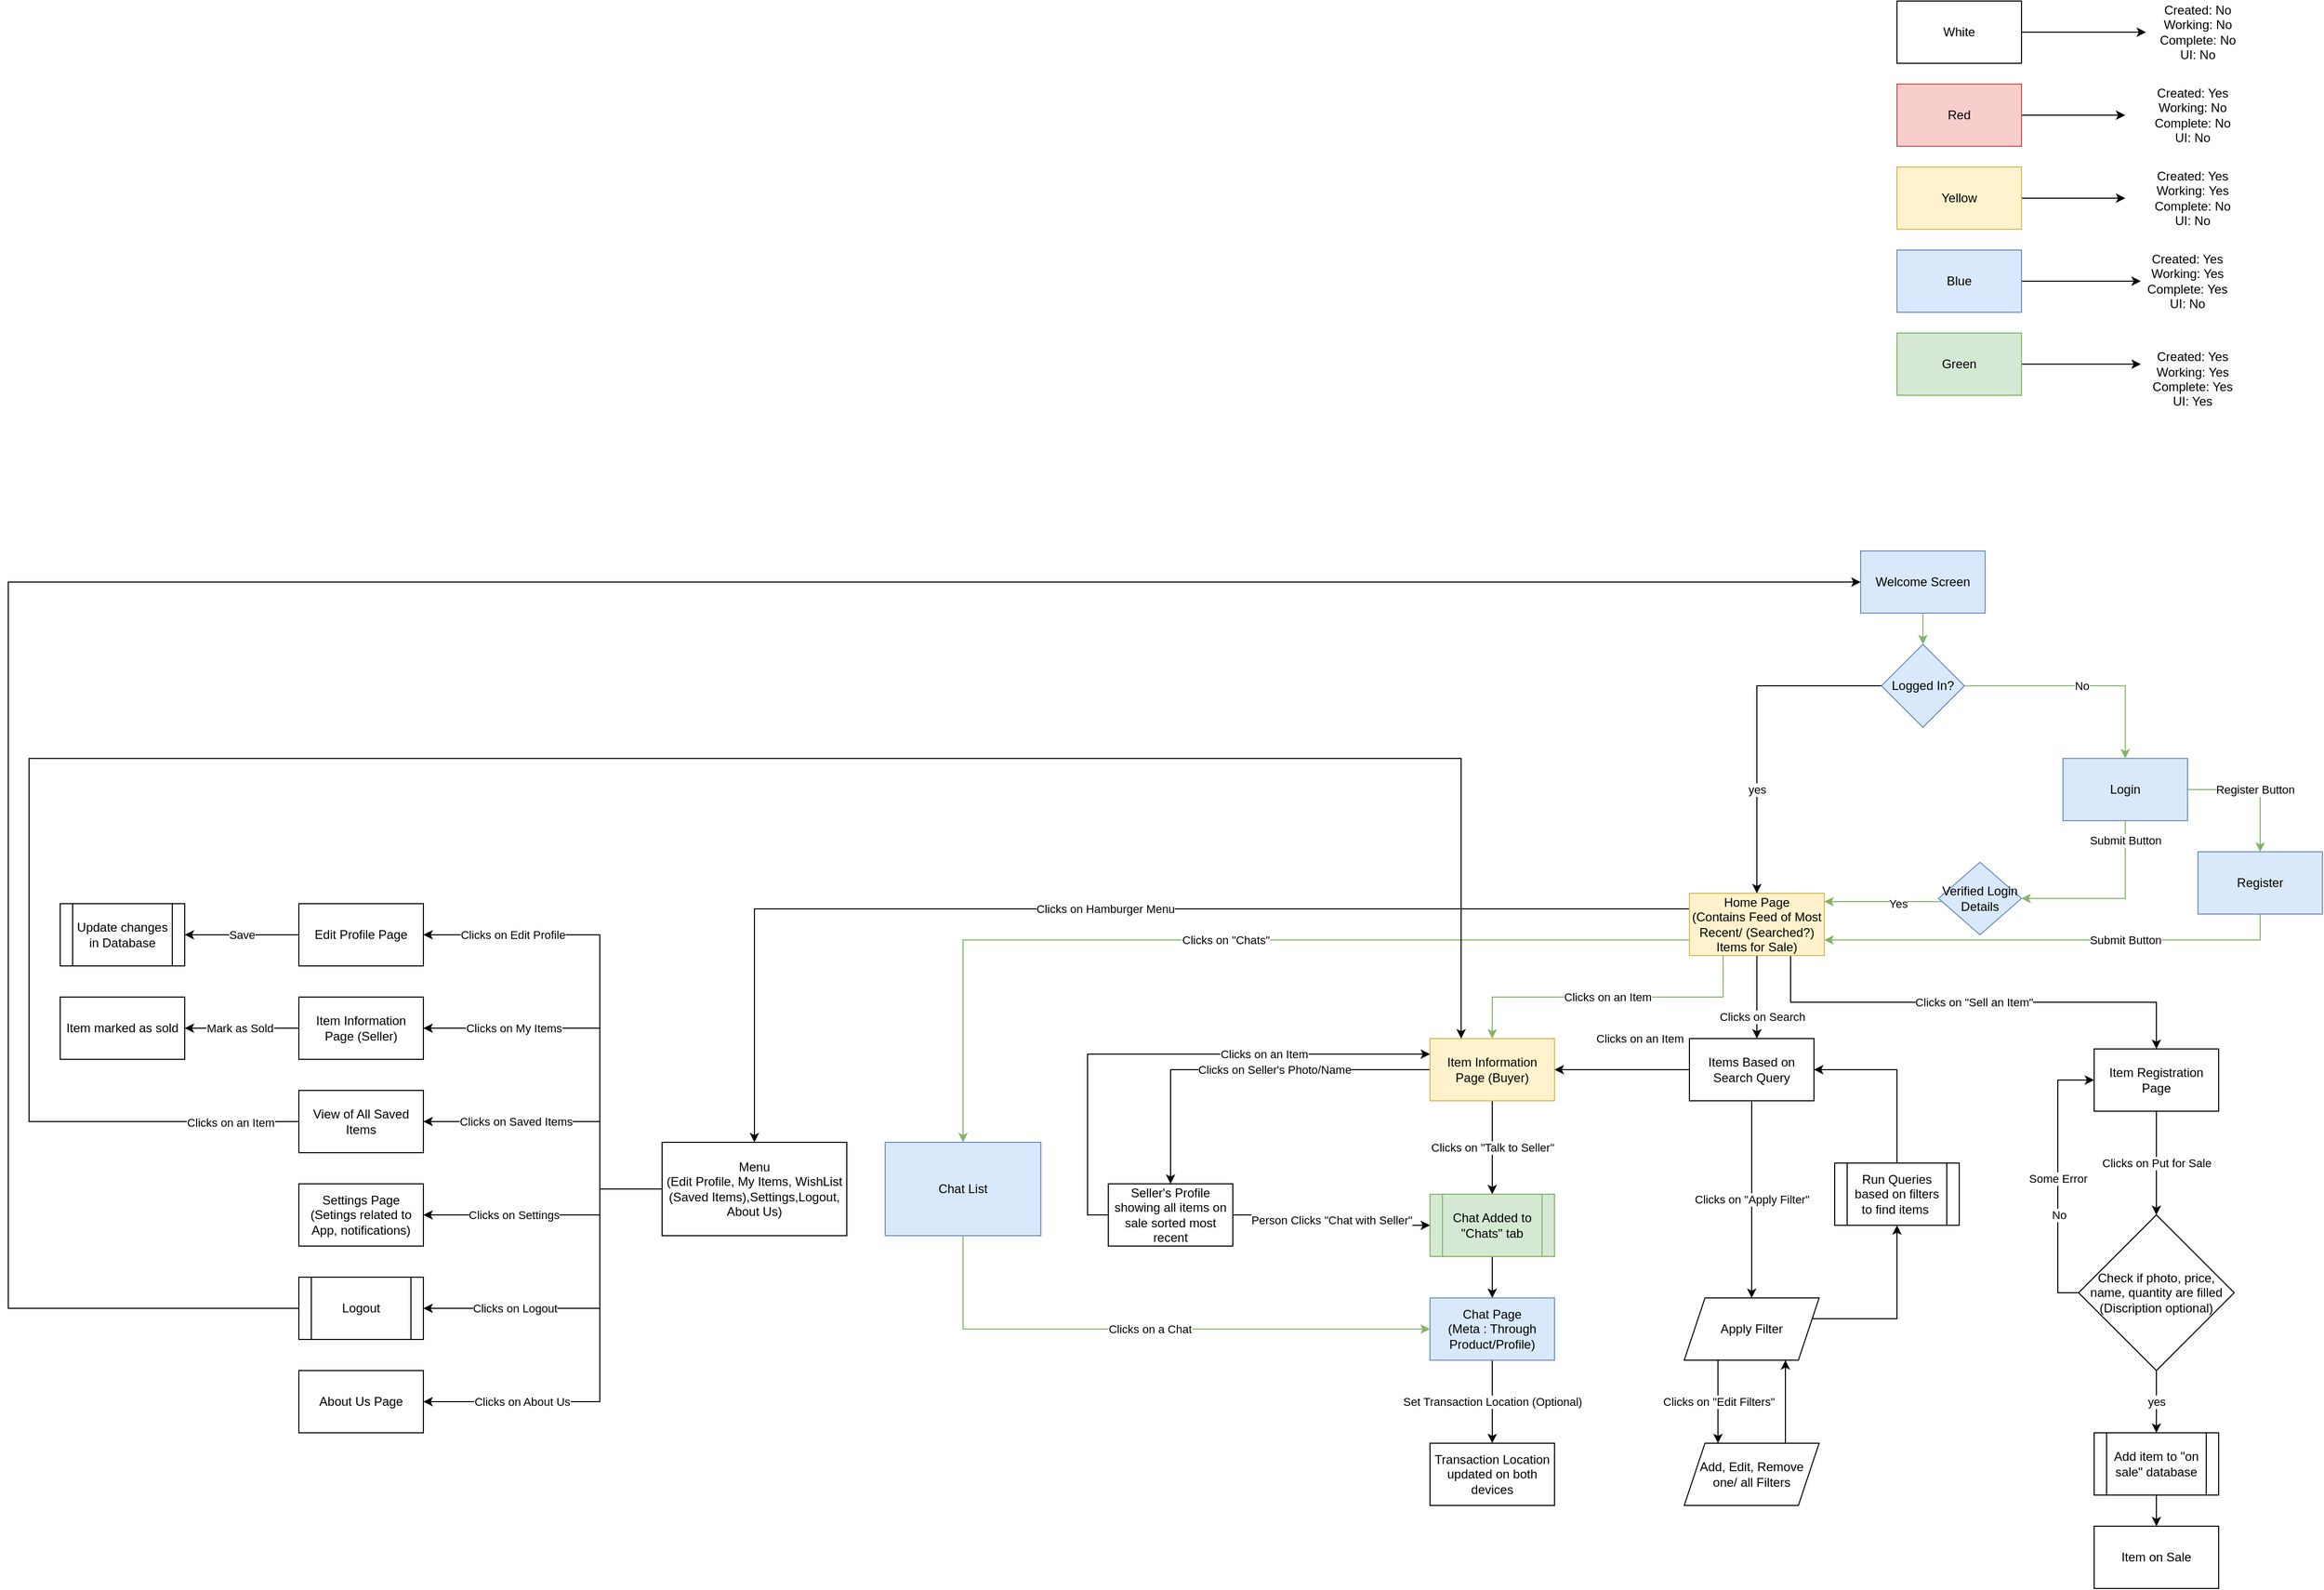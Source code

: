 <mxfile version="13.10.8" type="device"><diagram id="nl7cZI7mf52er1nXQrtJ" name="Page-1"><mxGraphModel dx="2909" dy="1767" grid="1" gridSize="10" guides="1" tooltips="1" connect="1" arrows="1" fold="1" page="1" pageScale="1" pageWidth="850" pageHeight="1100" math="0" shadow="0"><root><mxCell id="0"/><mxCell id="1" parent="0"/><mxCell id="i3TUYRT6fMul7prELH4Q-9" style="edgeStyle=orthogonalEdgeStyle;rounded=0;orthogonalLoop=1;jettySize=auto;html=1;exitX=0.5;exitY=1;exitDx=0;exitDy=0;fillColor=#d5e8d4;strokeColor=#82b366;" parent="1" source="i3TUYRT6fMul7prELH4Q-8" target="i3TUYRT6fMul7prELH4Q-10" edge="1"><mxGeometry relative="1" as="geometry"><mxPoint x="425" y="180" as="targetPoint"/></mxGeometry></mxCell><mxCell id="i3TUYRT6fMul7prELH4Q-8" value="Welcome Screen" style="rounded=0;whiteSpace=wrap;html=1;fillColor=#dae8fc;strokeColor=#6c8ebf;" parent="1" vertex="1"><mxGeometry x="365" y="-40" width="120" height="60" as="geometry"/></mxCell><mxCell id="i3TUYRT6fMul7prELH4Q-12" value="yes" style="edgeStyle=orthogonalEdgeStyle;rounded=0;orthogonalLoop=1;jettySize=auto;html=1;exitX=0;exitY=0.5;exitDx=0;exitDy=0;" parent="1" source="i3TUYRT6fMul7prELH4Q-10" target="i3TUYRT6fMul7prELH4Q-13" edge="1"><mxGeometry x="0.375" relative="1" as="geometry"><mxPoint x="270" y="320" as="targetPoint"/><mxPoint as="offset"/></mxGeometry></mxCell><mxCell id="i3TUYRT6fMul7prELH4Q-14" value="No" style="edgeStyle=orthogonalEdgeStyle;rounded=0;orthogonalLoop=1;jettySize=auto;html=1;exitX=1;exitY=0.5;exitDx=0;exitDy=0;fillColor=#d5e8d4;strokeColor=#82b366;" parent="1" source="i3TUYRT6fMul7prELH4Q-10" target="i3TUYRT6fMul7prELH4Q-15" edge="1"><mxGeometry relative="1" as="geometry"><mxPoint x="620" y="190" as="targetPoint"/></mxGeometry></mxCell><mxCell id="i3TUYRT6fMul7prELH4Q-10" value="Logged In?" style="rhombus;whiteSpace=wrap;html=1;fillColor=#dae8fc;strokeColor=#6c8ebf;" parent="1" vertex="1"><mxGeometry x="385" y="50" width="80" height="80" as="geometry"/></mxCell><mxCell id="i3TUYRT6fMul7prELH4Q-20" value="Clicks on an Item" style="edgeStyle=orthogonalEdgeStyle;rounded=0;orthogonalLoop=1;jettySize=auto;html=1;exitX=0.25;exitY=1;exitDx=0;exitDy=0;fillColor=#d5e8d4;strokeColor=#82b366;" parent="1" source="i3TUYRT6fMul7prELH4Q-13" target="i3TUYRT6fMul7prELH4Q-21" edge="1"><mxGeometry relative="1" as="geometry"><mxPoint x="90" y="460" as="targetPoint"/></mxGeometry></mxCell><mxCell id="i3TUYRT6fMul7prELH4Q-33" value="Clicks on &quot;Sell an Item&quot;" style="edgeStyle=orthogonalEdgeStyle;rounded=0;orthogonalLoop=1;jettySize=auto;html=1;exitX=0.75;exitY=1;exitDx=0;exitDy=0;" parent="1" source="i3TUYRT6fMul7prELH4Q-13" target="i3TUYRT6fMul7prELH4Q-34" edge="1"><mxGeometry relative="1" as="geometry"><mxPoint x="265" y="440" as="targetPoint"/></mxGeometry></mxCell><mxCell id="i3TUYRT6fMul7prELH4Q-46" value="Clicks on Hamburger Menu" style="edgeStyle=orthogonalEdgeStyle;rounded=0;orthogonalLoop=1;jettySize=auto;html=1;exitX=0;exitY=0.25;exitDx=0;exitDy=0;" parent="1" source="i3TUYRT6fMul7prELH4Q-13" target="i3TUYRT6fMul7prELH4Q-47" edge="1"><mxGeometry relative="1" as="geometry"><mxPoint x="-638" y="490" as="targetPoint"/></mxGeometry></mxCell><mxCell id="i3TUYRT6fMul7prELH4Q-48" value="Clicks on Search" style="edgeStyle=orthogonalEdgeStyle;rounded=0;orthogonalLoop=1;jettySize=auto;html=1;exitX=0.5;exitY=1;exitDx=0;exitDy=0;" parent="1" source="i3TUYRT6fMul7prELH4Q-13" target="mam4yUgcCt4x5qhE74ee-4" edge="1"><mxGeometry x="0.478" y="5" relative="1" as="geometry"><mxPoint x="320" y="500" as="targetPoint"/><Array as="points"><mxPoint x="265" y="400"/><mxPoint x="265" y="400"/></Array><mxPoint as="offset"/></mxGeometry></mxCell><mxCell id="i3TUYRT6fMul7prELH4Q-49" value="Clicks on &quot;Chats&quot;" style="edgeStyle=orthogonalEdgeStyle;rounded=0;orthogonalLoop=1;jettySize=auto;html=1;exitX=0;exitY=0.75;exitDx=0;exitDy=0;fillColor=#d5e8d4;strokeColor=#82b366;" parent="1" source="i3TUYRT6fMul7prELH4Q-13" target="i3TUYRT6fMul7prELH4Q-50" edge="1"><mxGeometry relative="1" as="geometry"><mxPoint x="-780" y="530" as="targetPoint"/></mxGeometry></mxCell><mxCell id="i3TUYRT6fMul7prELH4Q-13" value="Home Page&lt;br&gt;(Contains Feed of Most Recent/ (Searched?) Items for Sale)" style="rounded=0;whiteSpace=wrap;html=1;fillColor=#fff2cc;strokeColor=#d6b656;" parent="1" vertex="1"><mxGeometry x="200" y="290" width="130" height="60" as="geometry"/></mxCell><mxCell id="i3TUYRT6fMul7prELH4Q-16" value="Register Button" style="edgeStyle=orthogonalEdgeStyle;rounded=0;orthogonalLoop=1;jettySize=auto;html=1;exitX=1;exitY=0.5;exitDx=0;exitDy=0;fillColor=#d5e8d4;strokeColor=#82b366;" parent="1" source="i3TUYRT6fMul7prELH4Q-15" target="i3TUYRT6fMul7prELH4Q-17" edge="1"><mxGeometry relative="1" as="geometry"><mxPoint x="720" y="190" as="targetPoint"/></mxGeometry></mxCell><mxCell id="i3TUYRT6fMul7prELH4Q-18" value="Submit Button" style="edgeStyle=orthogonalEdgeStyle;rounded=0;orthogonalLoop=1;jettySize=auto;html=1;exitX=0.5;exitY=1;exitDx=0;exitDy=0;fillColor=#d5e8d4;strokeColor=#82b366;" parent="1" source="i3TUYRT6fMul7prELH4Q-15" target="mam4yUgcCt4x5qhE74ee-15" edge="1"><mxGeometry x="-0.784" relative="1" as="geometry"><mxPoint x="480" y="290" as="targetPoint"/><Array as="points"><mxPoint x="620" y="295"/></Array><mxPoint as="offset"/></mxGeometry></mxCell><mxCell id="i3TUYRT6fMul7prELH4Q-15" value="Login" style="rounded=0;whiteSpace=wrap;html=1;fillColor=#dae8fc;strokeColor=#6c8ebf;" parent="1" vertex="1"><mxGeometry x="560" y="160" width="120" height="60" as="geometry"/></mxCell><mxCell id="i3TUYRT6fMul7prELH4Q-19" value="Submit Button" style="edgeStyle=orthogonalEdgeStyle;rounded=0;orthogonalLoop=1;jettySize=auto;html=1;exitX=0.5;exitY=1;exitDx=0;exitDy=0;entryX=1;entryY=0.75;entryDx=0;entryDy=0;fillColor=#d5e8d4;strokeColor=#82b366;" parent="1" source="i3TUYRT6fMul7prELH4Q-17" target="i3TUYRT6fMul7prELH4Q-13" edge="1"><mxGeometry x="-0.303" relative="1" as="geometry"><mxPoint as="offset"/></mxGeometry></mxCell><mxCell id="i3TUYRT6fMul7prELH4Q-17" value="Register" style="rounded=0;whiteSpace=wrap;html=1;fillColor=#dae8fc;strokeColor=#6c8ebf;" parent="1" vertex="1"><mxGeometry x="690" y="250" width="120" height="60" as="geometry"/></mxCell><mxCell id="i3TUYRT6fMul7prELH4Q-22" value="Clicks on &quot;Talk to Seller&quot;" style="edgeStyle=orthogonalEdgeStyle;rounded=0;orthogonalLoop=1;jettySize=auto;html=1;exitX=0.5;exitY=1;exitDx=0;exitDy=0;" parent="1" source="i3TUYRT6fMul7prELH4Q-21" target="i3TUYRT6fMul7prELH4Q-25" edge="1"><mxGeometry relative="1" as="geometry"><mxPoint x="90" y="610" as="targetPoint"/></mxGeometry></mxCell><mxCell id="i3TUYRT6fMul7prELH4Q-29" value="Clicks on Seller's Photo/Name" style="edgeStyle=orthogonalEdgeStyle;rounded=0;orthogonalLoop=1;jettySize=auto;html=1;exitX=0;exitY=0.5;exitDx=0;exitDy=0;" parent="1" source="i3TUYRT6fMul7prELH4Q-21" target="i3TUYRT6fMul7prELH4Q-30" edge="1"><mxGeometry x="-0.167" relative="1" as="geometry"><mxPoint x="-90" y="590" as="targetPoint"/><mxPoint as="offset"/></mxGeometry></mxCell><mxCell id="i3TUYRT6fMul7prELH4Q-21" value="Item Information Page (Buyer)" style="rounded=0;whiteSpace=wrap;html=1;fillColor=#fff2cc;strokeColor=#d6b656;" parent="1" vertex="1"><mxGeometry x="-50" y="430" width="120" height="60" as="geometry"/></mxCell><mxCell id="i3TUYRT6fMul7prELH4Q-26" style="edgeStyle=orthogonalEdgeStyle;rounded=0;orthogonalLoop=1;jettySize=auto;html=1;exitX=0.5;exitY=1;exitDx=0;exitDy=0;" parent="1" source="i3TUYRT6fMul7prELH4Q-25" target="i3TUYRT6fMul7prELH4Q-27" edge="1"><mxGeometry relative="1" as="geometry"><mxPoint x="90" y="700" as="targetPoint"/></mxGeometry></mxCell><mxCell id="i3TUYRT6fMul7prELH4Q-25" value="Chat Added to &quot;Chats&quot; tab" style="shape=process;whiteSpace=wrap;html=1;backgroundOutline=1;fillColor=#d5e8d4;strokeColor=#82b366;" parent="1" vertex="1"><mxGeometry x="-50" y="580" width="120" height="60" as="geometry"/></mxCell><mxCell id="i3TUYRT6fMul7prELH4Q-53" value="Set Transaction Location (Optional)" style="edgeStyle=orthogonalEdgeStyle;rounded=0;orthogonalLoop=1;jettySize=auto;html=1;exitX=0.5;exitY=1;exitDx=0;exitDy=0;" parent="1" source="i3TUYRT6fMul7prELH4Q-27" target="i3TUYRT6fMul7prELH4Q-58" edge="1"><mxGeometry relative="1" as="geometry"><mxPoint x="89.857" y="850" as="targetPoint"/></mxGeometry></mxCell><mxCell id="i3TUYRT6fMul7prELH4Q-27" value="Chat Page&lt;br&gt;(Meta : Through Product/Profile)" style="rounded=0;whiteSpace=wrap;html=1;fillColor=#dae8fc;strokeColor=#6c8ebf;" parent="1" vertex="1"><mxGeometry x="-50" y="680" width="120" height="60" as="geometry"/></mxCell><mxCell id="i3TUYRT6fMul7prELH4Q-31" value="Person Clicks &quot;Chat with Seller&quot;" style="edgeStyle=orthogonalEdgeStyle;rounded=0;orthogonalLoop=1;jettySize=auto;html=1;exitX=1;exitY=0.5;exitDx=0;exitDy=0;entryX=0;entryY=0.5;entryDx=0;entryDy=0;" parent="1" source="i3TUYRT6fMul7prELH4Q-30" target="i3TUYRT6fMul7prELH4Q-25" edge="1"><mxGeometry relative="1" as="geometry"/></mxCell><mxCell id="i3TUYRT6fMul7prELH4Q-32" value="Clicks on an Item" style="edgeStyle=orthogonalEdgeStyle;rounded=0;orthogonalLoop=1;jettySize=auto;html=1;exitX=0;exitY=0.5;exitDx=0;exitDy=0;entryX=0;entryY=0.25;entryDx=0;entryDy=0;" parent="1" source="i3TUYRT6fMul7prELH4Q-30" target="i3TUYRT6fMul7prELH4Q-21" edge="1"><mxGeometry x="0.366" relative="1" as="geometry"><mxPoint as="offset"/></mxGeometry></mxCell><mxCell id="i3TUYRT6fMul7prELH4Q-30" value="Seller's Profile showing all items on sale sorted most recent" style="rounded=0;whiteSpace=wrap;html=1;" parent="1" vertex="1"><mxGeometry x="-360" y="570" width="120" height="60" as="geometry"/></mxCell><mxCell id="i3TUYRT6fMul7prELH4Q-35" value="Clicks on Put for Sale" style="edgeStyle=orthogonalEdgeStyle;rounded=0;orthogonalLoop=1;jettySize=auto;html=1;exitX=0.5;exitY=1;exitDx=0;exitDy=0;" parent="1" source="i3TUYRT6fMul7prELH4Q-34" target="i3TUYRT6fMul7prELH4Q-36" edge="1"><mxGeometry relative="1" as="geometry"><mxPoint x="520" y="600" as="targetPoint"/></mxGeometry></mxCell><mxCell id="i3TUYRT6fMul7prELH4Q-34" value="Item Registration Page" style="rounded=0;whiteSpace=wrap;html=1;" parent="1" vertex="1"><mxGeometry x="590" y="440" width="120" height="60" as="geometry"/></mxCell><mxCell id="i3TUYRT6fMul7prELH4Q-37" value="Some Error" style="edgeStyle=orthogonalEdgeStyle;rounded=0;orthogonalLoop=1;jettySize=auto;html=1;exitX=0;exitY=0.5;exitDx=0;exitDy=0;entryX=0;entryY=0.5;entryDx=0;entryDy=0;" parent="1" source="i3TUYRT6fMul7prELH4Q-36" target="i3TUYRT6fMul7prELH4Q-34" edge="1"><mxGeometry relative="1" as="geometry"/></mxCell><mxCell id="i3TUYRT6fMul7prELH4Q-38" value="No" style="edgeLabel;html=1;align=center;verticalAlign=middle;resizable=0;points=[];" parent="i3TUYRT6fMul7prELH4Q-37" vertex="1" connectable="0"><mxGeometry x="-0.27" y="-1" relative="1" as="geometry"><mxPoint as="offset"/></mxGeometry></mxCell><mxCell id="i3TUYRT6fMul7prELH4Q-39" value="yes" style="edgeStyle=orthogonalEdgeStyle;rounded=0;orthogonalLoop=1;jettySize=auto;html=1;entryX=0.5;entryY=0;entryDx=0;entryDy=0;" parent="1" source="i3TUYRT6fMul7prELH4Q-36" target="i3TUYRT6fMul7prELH4Q-43" edge="1"><mxGeometry relative="1" as="geometry"><mxPoint x="450" y="870" as="targetPoint"/></mxGeometry></mxCell><mxCell id="i3TUYRT6fMul7prELH4Q-36" value="Check if photo, price, name, quantity are filled (Discription optional)" style="rhombus;whiteSpace=wrap;html=1;" parent="1" vertex="1"><mxGeometry x="575" y="600" width="150" height="150" as="geometry"/></mxCell><mxCell id="i3TUYRT6fMul7prELH4Q-44" style="edgeStyle=orthogonalEdgeStyle;rounded=0;orthogonalLoop=1;jettySize=auto;html=1;exitX=0.5;exitY=1;exitDx=0;exitDy=0;" parent="1" source="i3TUYRT6fMul7prELH4Q-43" target="i3TUYRT6fMul7prELH4Q-45" edge="1"><mxGeometry relative="1" as="geometry"><mxPoint x="450" y="1080" as="targetPoint"/></mxGeometry></mxCell><mxCell id="i3TUYRT6fMul7prELH4Q-43" value="Add item to &quot;on sale&quot; database" style="shape=process;whiteSpace=wrap;html=1;backgroundOutline=1;" parent="1" vertex="1"><mxGeometry x="590" y="810" width="120" height="60" as="geometry"/></mxCell><mxCell id="i3TUYRT6fMul7prELH4Q-45" value="Item on Sale" style="rounded=0;whiteSpace=wrap;html=1;" parent="1" vertex="1"><mxGeometry x="590" y="900" width="120" height="60" as="geometry"/></mxCell><mxCell id="i3TUYRT6fMul7prELH4Q-59" value="Clicks on My Items" style="edgeStyle=orthogonalEdgeStyle;rounded=0;orthogonalLoop=1;jettySize=auto;html=1;exitX=0;exitY=0.5;exitDx=0;exitDy=0;entryX=1;entryY=0.5;entryDx=0;entryDy=0;" parent="1" source="i3TUYRT6fMul7prELH4Q-47" target="i3TUYRT6fMul7prELH4Q-60" edge="1"><mxGeometry x="0.549" relative="1" as="geometry"><mxPoint x="-781" y="770" as="targetPoint"/><Array as="points"><mxPoint x="-850" y="575"/><mxPoint x="-850" y="420"/></Array><mxPoint as="offset"/></mxGeometry></mxCell><mxCell id="mam4yUgcCt4x5qhE74ee-26" value="Clicks on Edit Profile" style="edgeStyle=orthogonalEdgeStyle;rounded=0;orthogonalLoop=1;jettySize=auto;html=1;entryX=1;entryY=0.5;entryDx=0;entryDy=0;exitX=0;exitY=0.5;exitDx=0;exitDy=0;" parent="1" source="i3TUYRT6fMul7prELH4Q-47" target="mam4yUgcCt4x5qhE74ee-25" edge="1"><mxGeometry x="0.64" relative="1" as="geometry"><Array as="points"><mxPoint x="-850" y="575"/><mxPoint x="-850" y="330"/></Array><mxPoint as="offset"/></mxGeometry></mxCell><mxCell id="mam4yUgcCt4x5qhE74ee-32" value="Clicks on Saved Items" style="edgeStyle=orthogonalEdgeStyle;rounded=0;orthogonalLoop=1;jettySize=auto;html=1;entryX=1;entryY=0.5;entryDx=0;entryDy=0;" parent="1" source="i3TUYRT6fMul7prELH4Q-47" target="mam4yUgcCt4x5qhE74ee-31" edge="1"><mxGeometry x="0.396" relative="1" as="geometry"><Array as="points"><mxPoint x="-850" y="575"/><mxPoint x="-850" y="510"/></Array><mxPoint as="offset"/></mxGeometry></mxCell><mxCell id="mam4yUgcCt4x5qhE74ee-35" value="Clicks on Settings" style="edgeStyle=orthogonalEdgeStyle;rounded=0;orthogonalLoop=1;jettySize=auto;html=1;" parent="1" source="i3TUYRT6fMul7prELH4Q-47" target="mam4yUgcCt4x5qhE74ee-36" edge="1"><mxGeometry x="0.319" relative="1" as="geometry"><mxPoint x="-1020" y="620" as="targetPoint"/><Array as="points"><mxPoint x="-850" y="575"/><mxPoint x="-850" y="600"/></Array><mxPoint as="offset"/></mxGeometry></mxCell><mxCell id="mam4yUgcCt4x5qhE74ee-37" value="Clicks on Logout" style="edgeStyle=orthogonalEdgeStyle;rounded=0;orthogonalLoop=1;jettySize=auto;html=1;" parent="1" source="i3TUYRT6fMul7prELH4Q-47" edge="1"><mxGeometry x="0.492" relative="1" as="geometry"><mxPoint x="-1020" y="690.0" as="targetPoint"/><Array as="points"><mxPoint x="-850" y="575"/></Array><mxPoint as="offset"/></mxGeometry></mxCell><mxCell id="mam4yUgcCt4x5qhE74ee-40" value="Clicks on About Us" style="edgeStyle=orthogonalEdgeStyle;rounded=0;orthogonalLoop=1;jettySize=auto;html=1;" parent="1" source="i3TUYRT6fMul7prELH4Q-47" target="mam4yUgcCt4x5qhE74ee-41" edge="1"><mxGeometry x="0.566" relative="1" as="geometry"><mxPoint x="-1020" y="780" as="targetPoint"/><Array as="points"><mxPoint x="-850" y="575"/><mxPoint x="-850" y="780"/></Array><mxPoint as="offset"/></mxGeometry></mxCell><mxCell id="i3TUYRT6fMul7prELH4Q-47" value="Menu&lt;br&gt;(Edit Profile,&amp;nbsp;My Items, WishList (Saved Items),Settings,Logout, About Us)" style="rounded=0;whiteSpace=wrap;html=1;" parent="1" vertex="1"><mxGeometry x="-790" y="530" width="178" height="90" as="geometry"/></mxCell><mxCell id="i3TUYRT6fMul7prELH4Q-51" value="Clicks on a Chat" style="edgeStyle=orthogonalEdgeStyle;rounded=0;orthogonalLoop=1;jettySize=auto;html=1;entryX=0;entryY=0.5;entryDx=0;entryDy=0;exitX=0.5;exitY=1;exitDx=0;exitDy=0;fillColor=#d5e8d4;strokeColor=#82b366;" parent="1" source="i3TUYRT6fMul7prELH4Q-50" target="i3TUYRT6fMul7prELH4Q-27" edge="1"><mxGeometry relative="1" as="geometry"><mxPoint x="-685" y="720" as="targetPoint"/><Array as="points"><mxPoint x="-500" y="710"/></Array></mxGeometry></mxCell><mxCell id="i3TUYRT6fMul7prELH4Q-50" value="Chat List" style="rounded=0;whiteSpace=wrap;html=1;fillColor=#dae8fc;strokeColor=#6c8ebf;" parent="1" vertex="1"><mxGeometry x="-575" y="530" width="150" height="90" as="geometry"/></mxCell><mxCell id="i3TUYRT6fMul7prELH4Q-58" value="Transaction Location updated on both devices" style="rounded=0;whiteSpace=wrap;html=1;" parent="1" vertex="1"><mxGeometry x="-50.003" y="820" width="120" height="60" as="geometry"/></mxCell><mxCell id="i3TUYRT6fMul7prELH4Q-61" value="Mark as Sold" style="edgeStyle=orthogonalEdgeStyle;rounded=0;orthogonalLoop=1;jettySize=auto;html=1;exitX=0;exitY=0.5;exitDx=0;exitDy=0;entryX=1;entryY=0.5;entryDx=0;entryDy=0;" parent="1" source="i3TUYRT6fMul7prELH4Q-60" target="i3TUYRT6fMul7prELH4Q-62" edge="1"><mxGeometry x="0.037" relative="1" as="geometry"><mxPoint x="-781" y="970" as="targetPoint"/><mxPoint as="offset"/></mxGeometry></mxCell><mxCell id="i3TUYRT6fMul7prELH4Q-60" value="Item Information Page (Seller)" style="rounded=0;whiteSpace=wrap;html=1;" parent="1" vertex="1"><mxGeometry x="-1140" y="390" width="120" height="60" as="geometry"/></mxCell><mxCell id="i3TUYRT6fMul7prELH4Q-62" value="Item marked as sold&lt;br&gt;" style="rounded=0;whiteSpace=wrap;html=1;" parent="1" vertex="1"><mxGeometry x="-1370" y="390" width="120" height="60" as="geometry"/></mxCell><mxCell id="mam4yUgcCt4x5qhE74ee-5" style="edgeStyle=orthogonalEdgeStyle;rounded=0;orthogonalLoop=1;jettySize=auto;html=1;" parent="1" source="mam4yUgcCt4x5qhE74ee-4" edge="1"><mxGeometry relative="1" as="geometry"><mxPoint x="70" y="460" as="targetPoint"/><Array as="points"><mxPoint x="70" y="460"/></Array></mxGeometry></mxCell><mxCell id="mam4yUgcCt4x5qhE74ee-6" value="Clicks on an Item&lt;br&gt;" style="edgeLabel;html=1;align=center;verticalAlign=middle;resizable=0;points=[];" parent="mam4yUgcCt4x5qhE74ee-5" vertex="1" connectable="0"><mxGeometry x="-0.282" y="-15" relative="1" as="geometry"><mxPoint x="-2" y="-15" as="offset"/></mxGeometry></mxCell><mxCell id="mam4yUgcCt4x5qhE74ee-8" value="Clicks on &quot;Apply Filter&quot;" style="edgeStyle=orthogonalEdgeStyle;rounded=0;orthogonalLoop=1;jettySize=auto;html=1;" parent="1" source="mam4yUgcCt4x5qhE74ee-4" target="mam4yUgcCt4x5qhE74ee-7" edge="1"><mxGeometry relative="1" as="geometry"/></mxCell><mxCell id="mam4yUgcCt4x5qhE74ee-4" value="Items Based on Search Query" style="rounded=0;whiteSpace=wrap;html=1;" parent="1" vertex="1"><mxGeometry x="200" y="430" width="120" height="60" as="geometry"/></mxCell><mxCell id="mam4yUgcCt4x5qhE74ee-9" style="edgeStyle=orthogonalEdgeStyle;rounded=0;orthogonalLoop=1;jettySize=auto;html=1;" parent="1" source="mam4yUgcCt4x5qhE74ee-7" target="mam4yUgcCt4x5qhE74ee-20" edge="1"><mxGeometry relative="1" as="geometry"><mxPoint x="400" y="580" as="targetPoint"/><Array as="points"><mxPoint x="400" y="700"/></Array></mxGeometry></mxCell><mxCell id="mam4yUgcCt4x5qhE74ee-13" value="Clicks on &quot;Edit Filters&quot;" style="edgeStyle=orthogonalEdgeStyle;rounded=0;orthogonalLoop=1;jettySize=auto;html=1;exitX=0.25;exitY=1;exitDx=0;exitDy=0;entryX=0.25;entryY=0;entryDx=0;entryDy=0;" parent="1" source="mam4yUgcCt4x5qhE74ee-7" target="mam4yUgcCt4x5qhE74ee-12" edge="1"><mxGeometry relative="1" as="geometry"><Array as="points"><mxPoint x="228" y="780"/><mxPoint x="228" y="780"/></Array></mxGeometry></mxCell><mxCell id="mam4yUgcCt4x5qhE74ee-7" value="Apply Filter" style="shape=parallelogram;perimeter=parallelogramPerimeter;whiteSpace=wrap;html=1;fixedSize=1;rounded=0;" parent="1" vertex="1"><mxGeometry x="195" y="680" width="130" height="60" as="geometry"/></mxCell><mxCell id="mam4yUgcCt4x5qhE74ee-24" style="edgeStyle=orthogonalEdgeStyle;rounded=0;orthogonalLoop=1;jettySize=auto;html=1;entryX=0.75;entryY=1;entryDx=0;entryDy=0;exitX=0.75;exitY=0;exitDx=0;exitDy=0;" parent="1" source="mam4yUgcCt4x5qhE74ee-12" target="mam4yUgcCt4x5qhE74ee-7" edge="1"><mxGeometry relative="1" as="geometry"><mxPoint x="293" y="810" as="sourcePoint"/><Array as="points"><mxPoint x="293" y="810"/><mxPoint x="293" y="810"/></Array></mxGeometry></mxCell><mxCell id="mam4yUgcCt4x5qhE74ee-12" value="Add, Edit, Remove&lt;br&gt;one/ all Filters" style="shape=parallelogram;perimeter=parallelogramPerimeter;whiteSpace=wrap;html=1;fixedSize=1;rounded=0;" parent="1" vertex="1"><mxGeometry x="195" y="820" width="130" height="60" as="geometry"/></mxCell><mxCell id="mam4yUgcCt4x5qhE74ee-16" value="" style="edgeStyle=orthogonalEdgeStyle;rounded=0;orthogonalLoop=1;jettySize=auto;html=1;fillColor=#d5e8d4;strokeColor=#82b366;" parent="1" source="mam4yUgcCt4x5qhE74ee-15" edge="1"><mxGeometry relative="1" as="geometry"><mxPoint x="330" y="298" as="targetPoint"/><Array as="points"><mxPoint x="400" y="298"/><mxPoint x="400" y="298"/></Array></mxGeometry></mxCell><mxCell id="mam4yUgcCt4x5qhE74ee-19" value="Yes" style="edgeLabel;html=1;align=center;verticalAlign=middle;resizable=0;points=[];" parent="mam4yUgcCt4x5qhE74ee-16" vertex="1" connectable="0"><mxGeometry x="-0.234" y="2" relative="1" as="geometry"><mxPoint x="1" as="offset"/></mxGeometry></mxCell><mxCell id="mam4yUgcCt4x5qhE74ee-15" value="Verified Login Details" style="rhombus;whiteSpace=wrap;html=1;fillColor=#dae8fc;strokeColor=#6c8ebf;" parent="1" vertex="1"><mxGeometry x="440" y="260" width="80" height="70" as="geometry"/></mxCell><mxCell id="mam4yUgcCt4x5qhE74ee-23" style="edgeStyle=orthogonalEdgeStyle;rounded=0;orthogonalLoop=1;jettySize=auto;html=1;entryX=1;entryY=0.5;entryDx=0;entryDy=0;" parent="1" source="mam4yUgcCt4x5qhE74ee-20" target="mam4yUgcCt4x5qhE74ee-4" edge="1"><mxGeometry relative="1" as="geometry"><Array as="points"><mxPoint x="400" y="460"/></Array></mxGeometry></mxCell><mxCell id="mam4yUgcCt4x5qhE74ee-20" value="Run Queries based on filters to find items&amp;nbsp;" style="shape=process;whiteSpace=wrap;html=1;backgroundOutline=1;" parent="1" vertex="1"><mxGeometry x="340" y="550" width="120" height="60" as="geometry"/></mxCell><mxCell id="mam4yUgcCt4x5qhE74ee-28" value="Save" style="edgeStyle=orthogonalEdgeStyle;rounded=0;orthogonalLoop=1;jettySize=auto;html=1;" parent="1" source="mam4yUgcCt4x5qhE74ee-25" target="mam4yUgcCt4x5qhE74ee-27" edge="1"><mxGeometry relative="1" as="geometry"/></mxCell><mxCell id="mam4yUgcCt4x5qhE74ee-25" value="Edit Profile Page" style="whiteSpace=wrap;html=1;rounded=0;" parent="1" vertex="1"><mxGeometry x="-1140" y="300" width="120" height="60" as="geometry"/></mxCell><mxCell id="mam4yUgcCt4x5qhE74ee-27" value="Update changes in Database" style="shape=process;whiteSpace=wrap;html=1;backgroundOutline=1;rounded=0;" parent="1" vertex="1"><mxGeometry x="-1370" y="300" width="120" height="60" as="geometry"/></mxCell><mxCell id="mam4yUgcCt4x5qhE74ee-33" style="edgeStyle=orthogonalEdgeStyle;rounded=0;orthogonalLoop=1;jettySize=auto;html=1;entryX=0.25;entryY=0;entryDx=0;entryDy=0;" parent="1" source="mam4yUgcCt4x5qhE74ee-31" target="i3TUYRT6fMul7prELH4Q-21" edge="1"><mxGeometry relative="1" as="geometry"><mxPoint x="-20" y="160" as="targetPoint"/><Array as="points"><mxPoint x="-1400" y="510"/><mxPoint x="-1400" y="160"/><mxPoint x="-20" y="160"/></Array></mxGeometry></mxCell><mxCell id="mam4yUgcCt4x5qhE74ee-34" value="Clicks on an Item" style="edgeLabel;html=1;align=center;verticalAlign=middle;resizable=0;points=[];" parent="mam4yUgcCt4x5qhE74ee-33" vertex="1" connectable="0"><mxGeometry x="-0.941" y="1" relative="1" as="geometry"><mxPoint as="offset"/></mxGeometry></mxCell><mxCell id="mam4yUgcCt4x5qhE74ee-31" value="View of All Saved Items" style="rounded=0;whiteSpace=wrap;html=1;" parent="1" vertex="1"><mxGeometry x="-1140" y="480" width="120" height="60" as="geometry"/></mxCell><mxCell id="mam4yUgcCt4x5qhE74ee-36" value="Settings Page (Setings related to App, notifications)" style="rounded=0;whiteSpace=wrap;html=1;" parent="1" vertex="1"><mxGeometry x="-1140" y="570" width="120" height="60" as="geometry"/></mxCell><mxCell id="mam4yUgcCt4x5qhE74ee-39" style="edgeStyle=orthogonalEdgeStyle;rounded=0;orthogonalLoop=1;jettySize=auto;html=1;entryX=0;entryY=0.5;entryDx=0;entryDy=0;" parent="1" target="i3TUYRT6fMul7prELH4Q-8" edge="1"><mxGeometry relative="1" as="geometry"><mxPoint x="-220" y="-40" as="targetPoint"/><Array as="points"><mxPoint x="-1420" y="690"/><mxPoint x="-1420" y="-10"/></Array><mxPoint x="-1140" y="690.0" as="sourcePoint"/></mxGeometry></mxCell><mxCell id="mam4yUgcCt4x5qhE74ee-41" value="About Us Page" style="rounded=0;whiteSpace=wrap;html=1;" parent="1" vertex="1"><mxGeometry x="-1140" y="750" width="120" height="60" as="geometry"/></mxCell><mxCell id="yNsp-J00cjVhTBWbxHOu-8" style="edgeStyle=orthogonalEdgeStyle;rounded=0;orthogonalLoop=1;jettySize=auto;html=1;exitX=1;exitY=0.5;exitDx=0;exitDy=0;" parent="1" source="yNsp-J00cjVhTBWbxHOu-1" target="yNsp-J00cjVhTBWbxHOu-9" edge="1"><mxGeometry relative="1" as="geometry"><mxPoint x="660" y="-540" as="targetPoint"/></mxGeometry></mxCell><mxCell id="yNsp-J00cjVhTBWbxHOu-1" value="White" style="rounded=0;whiteSpace=wrap;html=1;" parent="1" vertex="1"><mxGeometry x="400" y="-570" width="120" height="60" as="geometry"/></mxCell><mxCell id="yNsp-J00cjVhTBWbxHOu-10" style="edgeStyle=orthogonalEdgeStyle;rounded=0;orthogonalLoop=1;jettySize=auto;html=1;exitX=1;exitY=0.5;exitDx=0;exitDy=0;" parent="1" source="yNsp-J00cjVhTBWbxHOu-2" target="yNsp-J00cjVhTBWbxHOu-11" edge="1"><mxGeometry relative="1" as="geometry"><mxPoint x="640" y="-460" as="targetPoint"/></mxGeometry></mxCell><mxCell id="yNsp-J00cjVhTBWbxHOu-2" value="Red" style="rounded=0;whiteSpace=wrap;html=1;fillColor=#f8cecc;strokeColor=#b85450;" parent="1" vertex="1"><mxGeometry x="400" y="-490" width="120" height="60" as="geometry"/></mxCell><mxCell id="yNsp-J00cjVhTBWbxHOu-12" style="edgeStyle=orthogonalEdgeStyle;rounded=0;orthogonalLoop=1;jettySize=auto;html=1;exitX=1;exitY=0.5;exitDx=0;exitDy=0;" parent="1" source="yNsp-J00cjVhTBWbxHOu-3" target="yNsp-J00cjVhTBWbxHOu-13" edge="1"><mxGeometry relative="1" as="geometry"><mxPoint x="640" y="-380" as="targetPoint"/></mxGeometry></mxCell><mxCell id="yNsp-J00cjVhTBWbxHOu-3" value="Yellow" style="rounded=0;whiteSpace=wrap;html=1;fillColor=#fff2cc;strokeColor=#d6b656;" parent="1" vertex="1"><mxGeometry x="400" y="-410" width="120" height="60" as="geometry"/></mxCell><mxCell id="yNsp-J00cjVhTBWbxHOu-14" style="edgeStyle=orthogonalEdgeStyle;rounded=0;orthogonalLoop=1;jettySize=auto;html=1;exitX=1;exitY=0.5;exitDx=0;exitDy=0;" parent="1" source="yNsp-J00cjVhTBWbxHOu-4" target="yNsp-J00cjVhTBWbxHOu-15" edge="1"><mxGeometry relative="1" as="geometry"><mxPoint x="630" y="-300" as="targetPoint"/></mxGeometry></mxCell><mxCell id="yNsp-J00cjVhTBWbxHOu-4" value="Blue" style="rounded=0;whiteSpace=wrap;html=1;fillColor=#dae8fc;strokeColor=#6c8ebf;" parent="1" vertex="1"><mxGeometry x="400" y="-330" width="120" height="60" as="geometry"/></mxCell><mxCell id="yNsp-J00cjVhTBWbxHOu-16" style="edgeStyle=orthogonalEdgeStyle;rounded=0;orthogonalLoop=1;jettySize=auto;html=1;exitX=1;exitY=0.5;exitDx=0;exitDy=0;" parent="1" source="yNsp-J00cjVhTBWbxHOu-5" target="yNsp-J00cjVhTBWbxHOu-17" edge="1"><mxGeometry relative="1" as="geometry"><mxPoint x="640" y="-220" as="targetPoint"/></mxGeometry></mxCell><mxCell id="yNsp-J00cjVhTBWbxHOu-5" value="Green" style="rounded=0;whiteSpace=wrap;html=1;fillColor=#d5e8d4;strokeColor=#82b366;" parent="1" vertex="1"><mxGeometry x="400" y="-250" width="120" height="60" as="geometry"/></mxCell><mxCell id="yNsp-J00cjVhTBWbxHOu-9" value="Created: No&lt;br&gt;Working: No&lt;br&gt;Complete: No&lt;br&gt;UI:&amp;nbsp;No" style="text;html=1;strokeColor=none;fillColor=none;align=center;verticalAlign=middle;whiteSpace=wrap;rounded=0;" parent="1" vertex="1"><mxGeometry x="640" y="-550" width="100" height="20" as="geometry"/></mxCell><mxCell id="yNsp-J00cjVhTBWbxHOu-11" value="Created: Yes&lt;br&gt;Working: No&lt;br&gt;Complete: No&lt;br&gt;UI:&amp;nbsp;No" style="text;html=1;strokeColor=none;fillColor=none;align=center;verticalAlign=middle;whiteSpace=wrap;rounded=0;" parent="1" vertex="1"><mxGeometry x="620" y="-470" width="130" height="20" as="geometry"/></mxCell><mxCell id="yNsp-J00cjVhTBWbxHOu-13" value="Created: Yes&lt;br&gt;Working: Yes&lt;br&gt;Complete: No&lt;br&gt;UI:&amp;nbsp;No" style="text;html=1;strokeColor=none;fillColor=none;align=center;verticalAlign=middle;whiteSpace=wrap;rounded=0;" parent="1" vertex="1"><mxGeometry x="620" y="-390" width="130" height="20" as="geometry"/></mxCell><mxCell id="yNsp-J00cjVhTBWbxHOu-15" value="Created: Yes&lt;br&gt;Working: Yes&lt;br&gt;Complete: Yes&lt;br&gt;UI:&amp;nbsp;No" style="text;html=1;strokeColor=none;fillColor=none;align=center;verticalAlign=middle;whiteSpace=wrap;rounded=0;" parent="1" vertex="1"><mxGeometry x="635" y="-310" width="90" height="20" as="geometry"/></mxCell><mxCell id="yNsp-J00cjVhTBWbxHOu-17" value="&lt;br&gt;&lt;br&gt;&lt;span style=&quot;color: rgb(0 , 0 , 0) ; font-family: &amp;#34;helvetica&amp;#34; ; font-size: 12px ; font-style: normal ; font-weight: 400 ; letter-spacing: normal ; text-align: center ; text-indent: 0px ; text-transform: none ; word-spacing: 0px ; background-color: rgb(248 , 249 , 250) ; display: inline ; float: none&quot;&gt;Created: Yes&lt;/span&gt;&lt;br style=&quot;color: rgb(0 , 0 , 0) ; font-family: &amp;#34;helvetica&amp;#34; ; font-size: 12px ; font-style: normal ; font-weight: 400 ; letter-spacing: normal ; text-align: center ; text-indent: 0px ; text-transform: none ; word-spacing: 0px ; background-color: rgb(248 , 249 , 250)&quot;&gt;&lt;span style=&quot;color: rgb(0 , 0 , 0) ; font-family: &amp;#34;helvetica&amp;#34; ; font-size: 12px ; font-style: normal ; font-weight: 400 ; letter-spacing: normal ; text-align: center ; text-indent: 0px ; text-transform: none ; word-spacing: 0px ; background-color: rgb(248 , 249 , 250) ; display: inline ; float: none&quot;&gt;Working: Yes&lt;/span&gt;&lt;br style=&quot;color: rgb(0 , 0 , 0) ; font-family: &amp;#34;helvetica&amp;#34; ; font-size: 12px ; font-style: normal ; font-weight: 400 ; letter-spacing: normal ; text-align: center ; text-indent: 0px ; text-transform: none ; word-spacing: 0px ; background-color: rgb(248 , 249 , 250)&quot;&gt;&lt;span style=&quot;color: rgb(0 , 0 , 0) ; font-family: &amp;#34;helvetica&amp;#34; ; font-size: 12px ; font-style: normal ; font-weight: 400 ; letter-spacing: normal ; text-align: center ; text-indent: 0px ; text-transform: none ; word-spacing: 0px ; background-color: rgb(248 , 249 , 250) ; display: inline ; float: none&quot;&gt;Complete: Yes&lt;/span&gt;&lt;br style=&quot;color: rgb(0 , 0 , 0) ; font-family: &amp;#34;helvetica&amp;#34; ; font-size: 12px ; font-style: normal ; font-weight: 400 ; letter-spacing: normal ; text-align: center ; text-indent: 0px ; text-transform: none ; word-spacing: 0px ; background-color: rgb(248 , 249 , 250)&quot;&gt;&lt;span style=&quot;color: rgb(0 , 0 , 0) ; font-family: &amp;#34;helvetica&amp;#34; ; font-size: 12px ; font-style: normal ; font-weight: 400 ; letter-spacing: normal ; text-align: center ; text-indent: 0px ; text-transform: none ; word-spacing: 0px ; background-color: rgb(248 , 249 , 250) ; display: inline ; float: none&quot;&gt;UI: Yes&lt;/span&gt;&lt;br&gt;" style="text;html=1;strokeColor=none;fillColor=none;align=center;verticalAlign=middle;whiteSpace=wrap;rounded=0;" parent="1" vertex="1"><mxGeometry x="635" y="-230" width="100" height="20" as="geometry"/></mxCell><mxCell id="M1gSiKvgjG05322ujQbW-1" value="Logout" style="shape=process;whiteSpace=wrap;html=1;backgroundOutline=1;" parent="1" vertex="1"><mxGeometry x="-1140" y="660" width="120" height="60" as="geometry"/></mxCell></root></mxGraphModel></diagram></mxfile>
